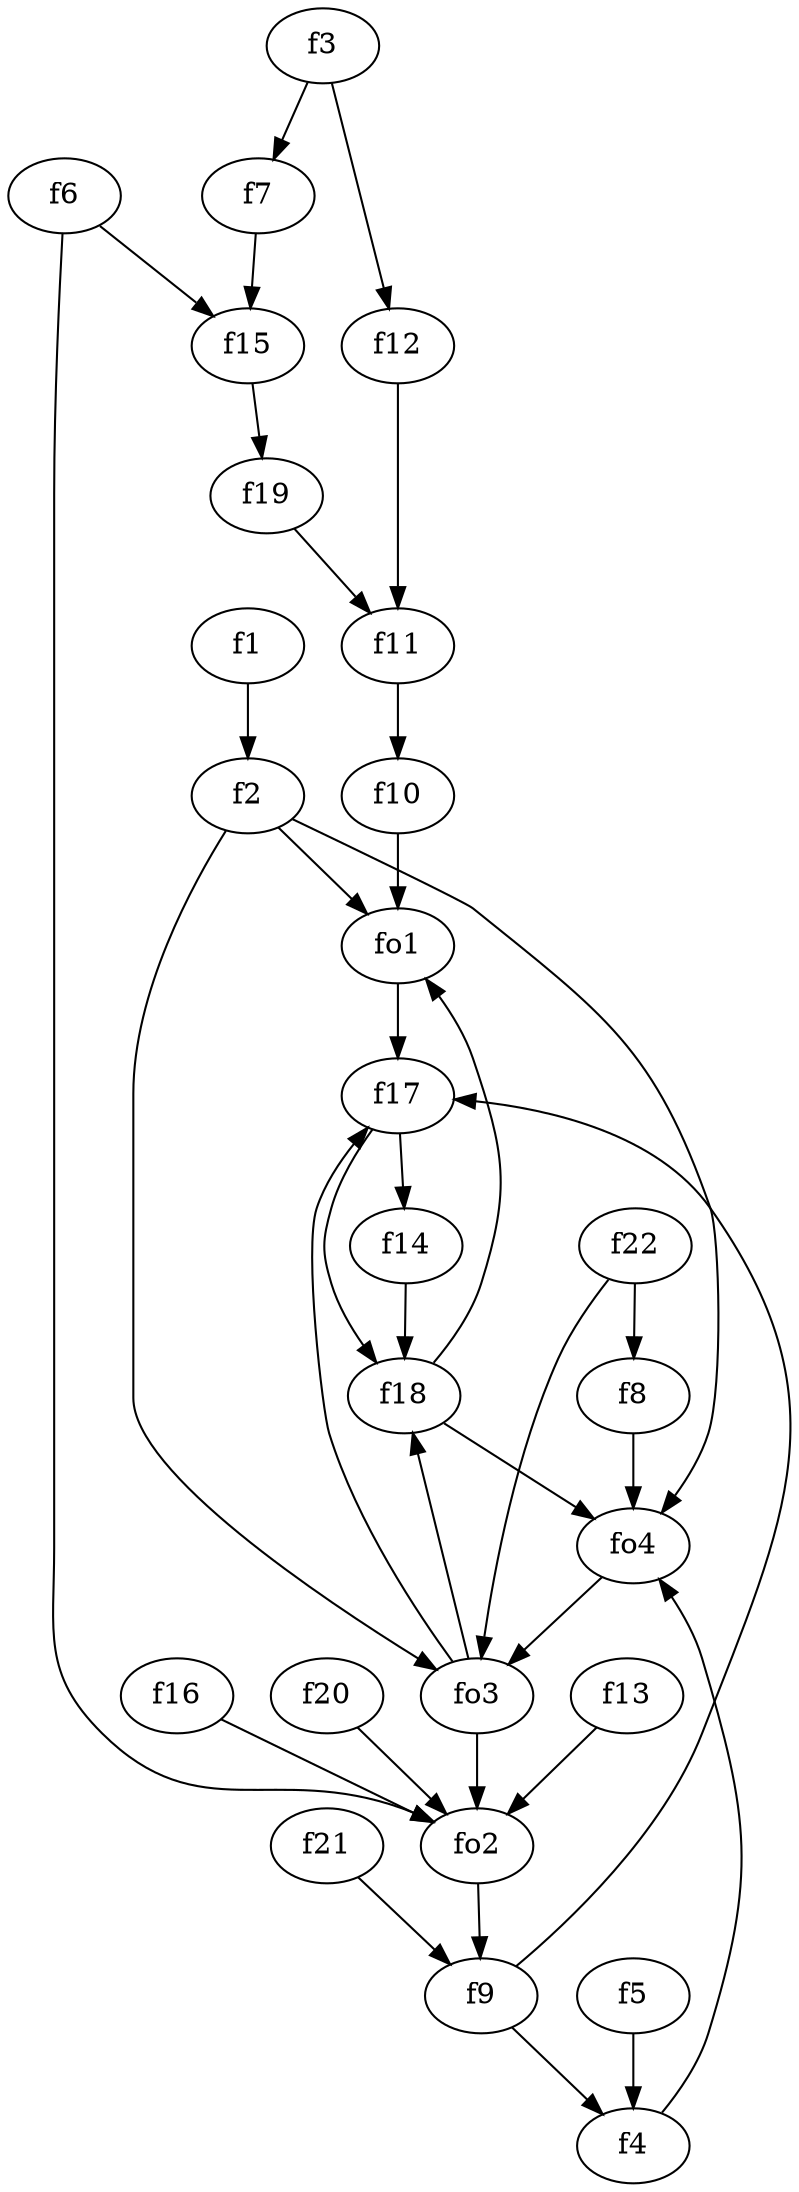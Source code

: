 strict digraph  {
f1;
f2;
f3;
f4;
f5;
f6;
f7;
f8;
f9;
f10;
f11;
f12;
f13;
f14;
f15;
f16;
f17;
f18;
f19;
f20;
f21;
f22;
fo1;
fo2;
fo3;
fo4;
f1 -> f2  [weight=2];
f2 -> fo3  [weight=2];
f2 -> fo4  [weight=2];
f2 -> fo1  [weight=2];
f3 -> f7  [weight=2];
f3 -> f12  [weight=2];
f4 -> fo4  [weight=2];
f5 -> f4  [weight=2];
f6 -> f15  [weight=2];
f6 -> fo2  [weight=2];
f7 -> f15  [weight=2];
f8 -> fo4  [weight=2];
f9 -> f4  [weight=2];
f9 -> f17  [weight=2];
f10 -> fo1  [weight=2];
f11 -> f10  [weight=2];
f12 -> f11  [weight=2];
f13 -> fo2  [weight=2];
f14 -> f18  [weight=2];
f15 -> f19  [weight=2];
f16 -> fo2  [weight=2];
f17 -> f14  [weight=2];
f17 -> f18  [weight=2];
f18 -> fo1  [weight=2];
f18 -> fo4  [weight=2];
f19 -> f11  [weight=2];
f20 -> fo2  [weight=2];
f21 -> f9  [weight=2];
f22 -> f8  [weight=2];
f22 -> fo3  [weight=2];
fo1 -> f17  [weight=2];
fo2 -> f9  [weight=2];
fo3 -> f17  [weight=2];
fo3 -> f18  [weight=2];
fo3 -> fo2  [weight=2];
fo4 -> fo3  [weight=2];
}
